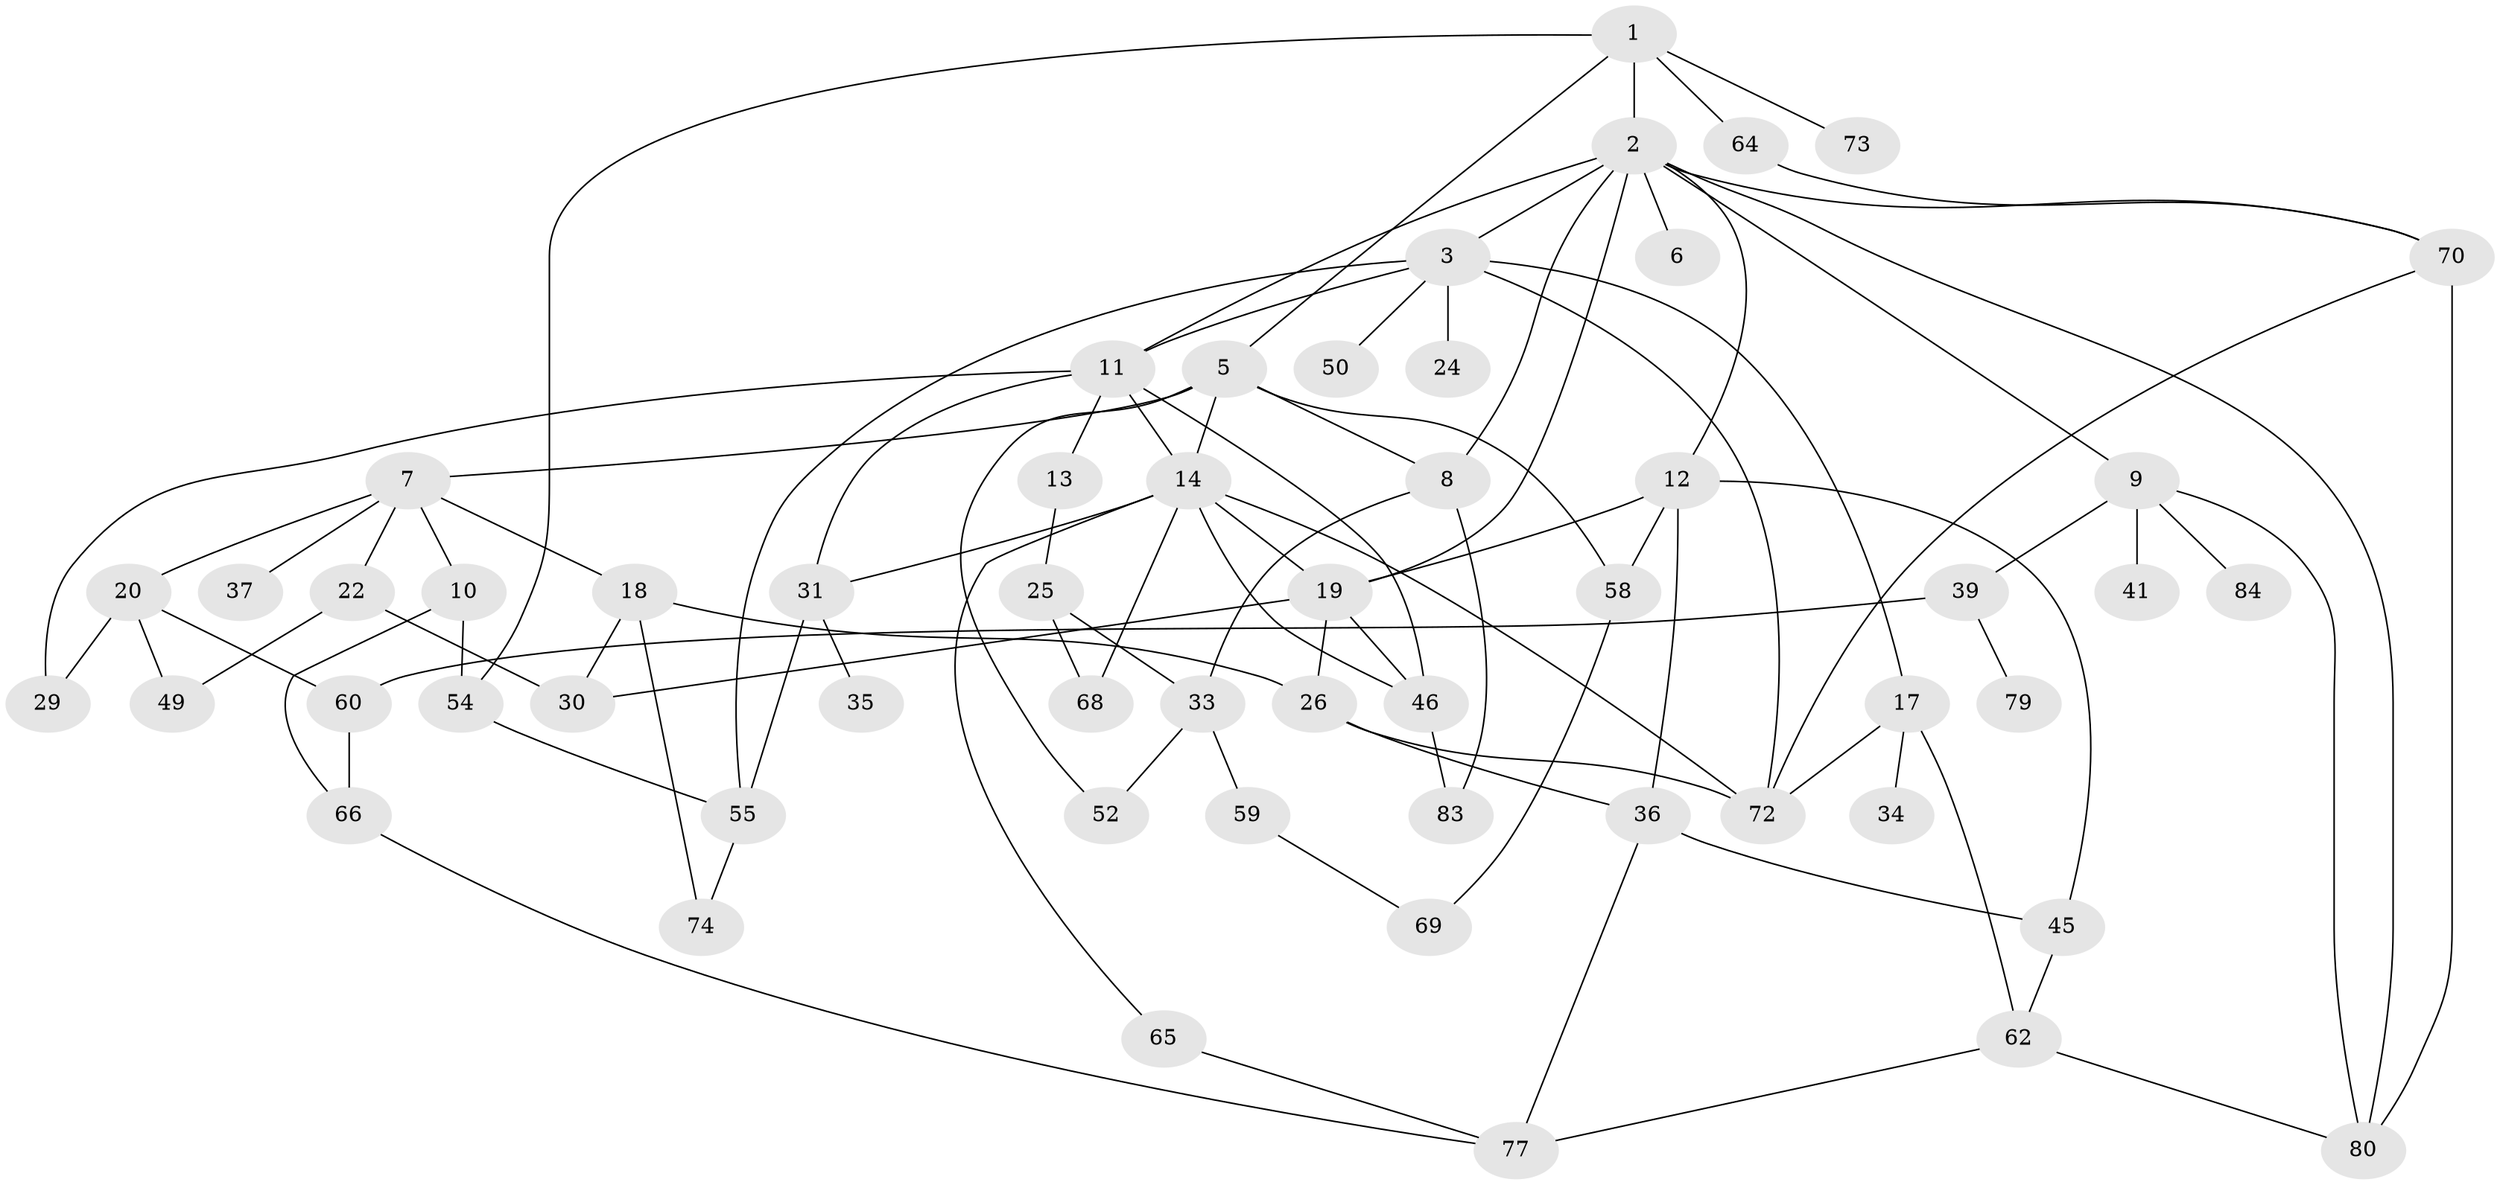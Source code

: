 // Generated by graph-tools (version 1.1) at 2025/23/03/03/25 07:23:32]
// undirected, 56 vertices, 94 edges
graph export_dot {
graph [start="1"]
  node [color=gray90,style=filled];
  1 [super="+38"];
  2 [super="+4"];
  3 [super="+47"];
  5 [super="+48"];
  6;
  7 [super="+16"];
  8;
  9 [super="+28"];
  10;
  11 [super="+23"];
  12 [super="+51"];
  13;
  14 [super="+15"];
  17 [super="+32"];
  18 [super="+44"];
  19 [super="+21"];
  20 [super="+43"];
  22;
  24;
  25 [super="+40"];
  26 [super="+27"];
  29;
  30 [super="+42"];
  31 [super="+53"];
  33 [super="+63"];
  34;
  35;
  36 [super="+81"];
  37;
  39 [super="+56"];
  41;
  45 [super="+78"];
  46 [super="+57"];
  49 [super="+61"];
  50;
  52;
  54 [super="+85"];
  55 [super="+71"];
  58;
  59;
  60 [super="+76"];
  62;
  64;
  65;
  66 [super="+67"];
  68 [super="+75"];
  69;
  70 [super="+82"];
  72;
  73;
  74;
  77;
  79;
  80 [super="+86"];
  83;
  84;
  1 -- 2 [weight=2];
  1 -- 5;
  1 -- 64;
  1 -- 73;
  1 -- 54;
  2 -- 3;
  2 -- 8;
  2 -- 9;
  2 -- 11;
  2 -- 19;
  2 -- 70;
  2 -- 6;
  2 -- 12;
  2 -- 80;
  3 -- 17;
  3 -- 24;
  3 -- 72;
  3 -- 50;
  3 -- 55;
  3 -- 11;
  5 -- 7;
  5 -- 58;
  5 -- 8;
  5 -- 52;
  5 -- 14;
  7 -- 10;
  7 -- 18;
  7 -- 20;
  7 -- 37;
  7 -- 22;
  8 -- 33;
  8 -- 83;
  9 -- 39;
  9 -- 80;
  9 -- 84;
  9 -- 41;
  10 -- 54;
  10 -- 66;
  11 -- 13;
  11 -- 14;
  11 -- 29;
  11 -- 31;
  11 -- 46;
  12 -- 19;
  12 -- 45;
  12 -- 58;
  12 -- 36 [weight=2];
  13 -- 25;
  14 -- 65;
  14 -- 68;
  14 -- 72;
  14 -- 46;
  14 -- 31;
  14 -- 19;
  17 -- 62;
  17 -- 72;
  17 -- 34;
  18 -- 26;
  18 -- 74;
  18 -- 30;
  19 -- 30;
  19 -- 46;
  19 -- 26;
  20 -- 29;
  20 -- 49;
  20 -- 60;
  22 -- 49;
  22 -- 30;
  25 -- 68;
  25 -- 33;
  26 -- 36;
  26 -- 72;
  31 -- 35;
  31 -- 55;
  33 -- 52;
  33 -- 59;
  36 -- 45;
  36 -- 77;
  39 -- 79;
  39 -- 60;
  45 -- 62;
  46 -- 83;
  54 -- 55;
  55 -- 74;
  58 -- 69;
  59 -- 69;
  60 -- 66;
  62 -- 77;
  62 -- 80;
  64 -- 70;
  65 -- 77;
  66 -- 77;
  70 -- 80;
  70 -- 72;
}
